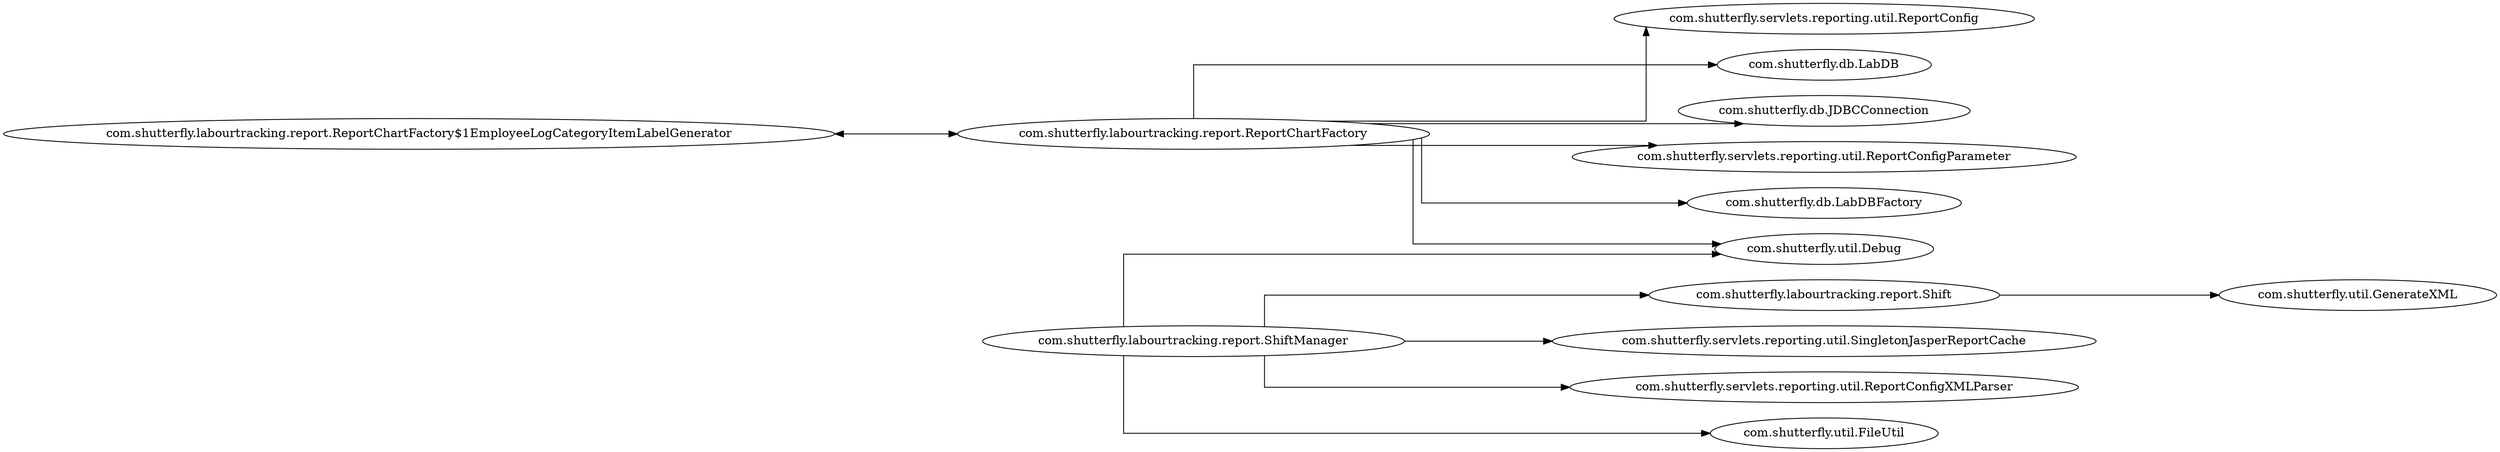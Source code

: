 digraph dependencyGraph {
 concentrate=true;
 rankdir="LR"; 
ranksep="2.0";
"com.shutterfly.labourtracking.report.ReportChartFactory$1EmployeeLogCategoryItemLabelGenerator"; 
"com.shutterfly.labourtracking.report.ReportChartFactory$1EmployeeLogCategoryItemLabelGenerator"->"com.shutterfly.labourtracking.report.ReportChartFactory";
"com.shutterfly.labourtracking.report.ReportChartFactory"; 
"com.shutterfly.labourtracking.report.ReportChartFactory"->"com.shutterfly.servlets.reporting.util.ReportConfig";
"com.shutterfly.labourtracking.report.ReportChartFactory"->"com.shutterfly.db.LabDB";
"com.shutterfly.labourtracking.report.ReportChartFactory"->"com.shutterfly.db.JDBCConnection";
"com.shutterfly.labourtracking.report.ReportChartFactory"->"com.shutterfly.labourtracking.report.ReportChartFactory$1EmployeeLogCategoryItemLabelGenerator";
"com.shutterfly.labourtracking.report.ReportChartFactory"->"com.shutterfly.servlets.reporting.util.ReportConfigParameter";
"com.shutterfly.labourtracking.report.ReportChartFactory"->"com.shutterfly.db.LabDBFactory";
"com.shutterfly.labourtracking.report.ReportChartFactory"->"com.shutterfly.util.Debug";
"com.shutterfly.labourtracking.report.Shift"; 
"com.shutterfly.labourtracking.report.Shift"->"com.shutterfly.util.GenerateXML";
"com.shutterfly.labourtracking.report.ShiftManager"; 
"com.shutterfly.labourtracking.report.ShiftManager"->"com.shutterfly.labourtracking.report.Shift";
"com.shutterfly.labourtracking.report.ShiftManager"->"com.shutterfly.servlets.reporting.util.SingletonJasperReportCache";
"com.shutterfly.labourtracking.report.ShiftManager"->"com.shutterfly.servlets.reporting.util.ReportConfigXMLParser";
"com.shutterfly.labourtracking.report.ShiftManager"->"com.shutterfly.util.FileUtil";
"com.shutterfly.labourtracking.report.ShiftManager"->"com.shutterfly.util.Debug";
splines="ortho";
}